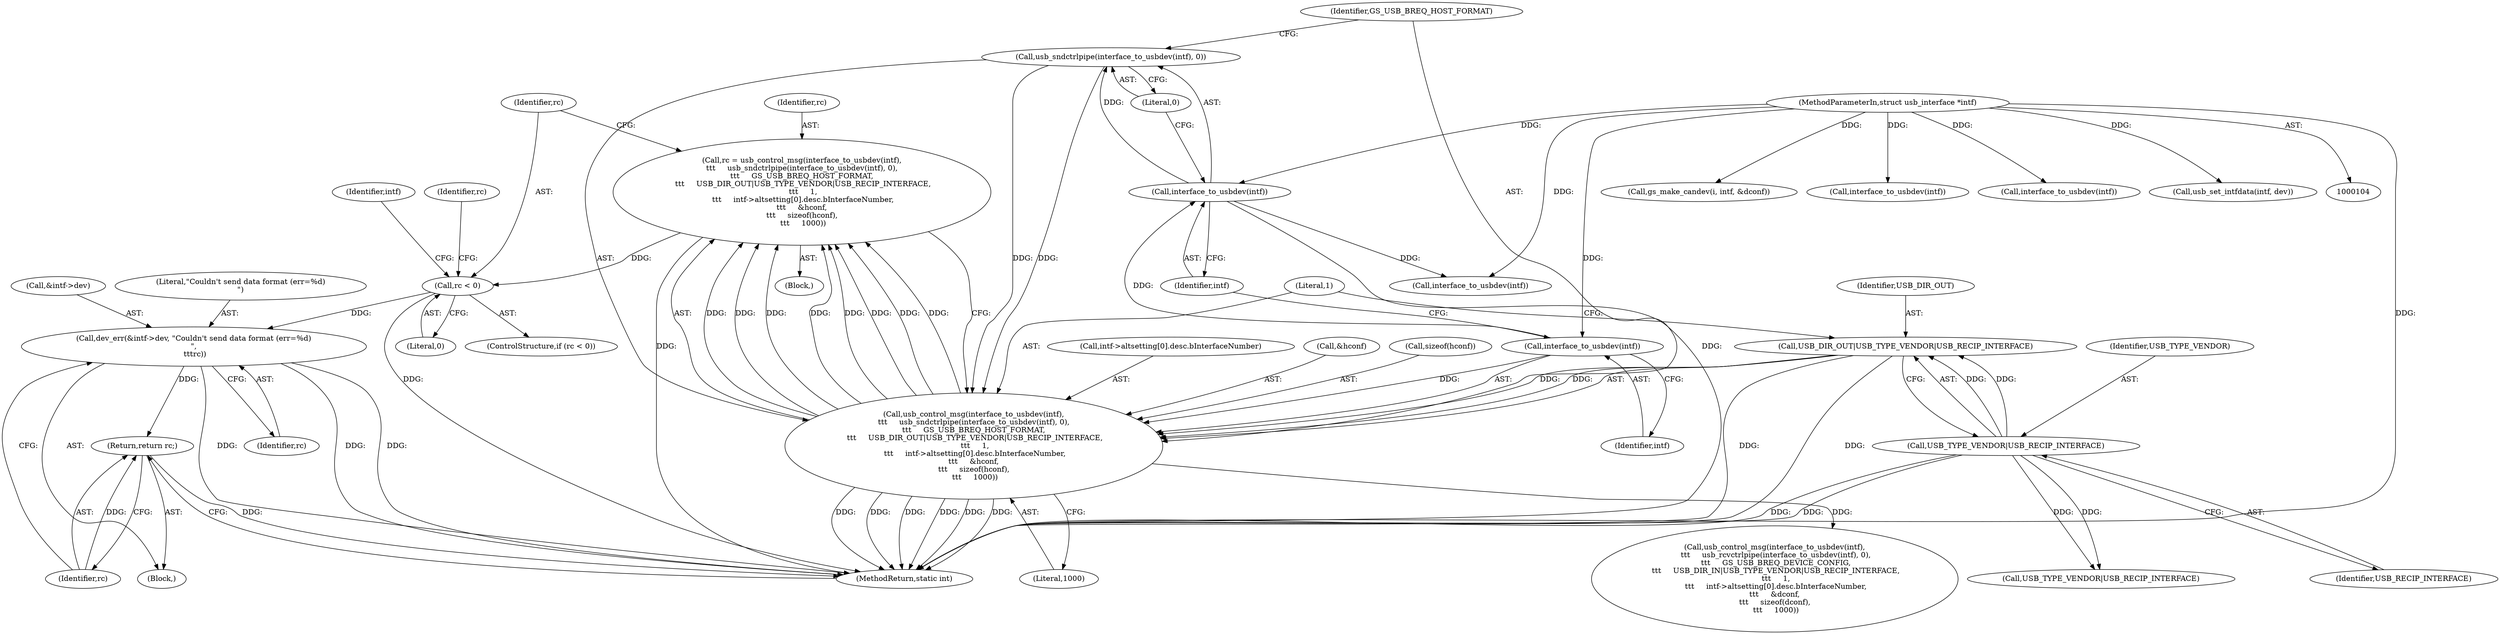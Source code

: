 digraph "0_linux_c919a3069c775c1c876bec55e00b2305d5125caa@pointer" {
"1000153" [label="(Call,dev_err(&intf->dev, \"Couldn't send data format (err=%d)\n\",\n \t\t\trc))"];
"1000149" [label="(Call,rc < 0)"];
"1000118" [label="(Call,rc = usb_control_msg(interface_to_usbdev(intf),\n\t\t\t     usb_sndctrlpipe(interface_to_usbdev(intf), 0),\n\t\t\t     GS_USB_BREQ_HOST_FORMAT,\n \t\t\t     USB_DIR_OUT|USB_TYPE_VENDOR|USB_RECIP_INTERFACE,\n \t\t\t     1,\n \t\t\t     intf->altsetting[0].desc.bInterfaceNumber,\n\t\t\t     &hconf,\n\t\t\t     sizeof(hconf),\n \t\t\t     1000))"];
"1000120" [label="(Call,usb_control_msg(interface_to_usbdev(intf),\n\t\t\t     usb_sndctrlpipe(interface_to_usbdev(intf), 0),\n\t\t\t     GS_USB_BREQ_HOST_FORMAT,\n \t\t\t     USB_DIR_OUT|USB_TYPE_VENDOR|USB_RECIP_INTERFACE,\n \t\t\t     1,\n \t\t\t     intf->altsetting[0].desc.bInterfaceNumber,\n\t\t\t     &hconf,\n\t\t\t     sizeof(hconf),\n \t\t\t     1000))"];
"1000123" [label="(Call,usb_sndctrlpipe(interface_to_usbdev(intf), 0))"];
"1000124" [label="(Call,interface_to_usbdev(intf))"];
"1000121" [label="(Call,interface_to_usbdev(intf))"];
"1000105" [label="(MethodParameterIn,struct usb_interface *intf)"];
"1000128" [label="(Call,USB_DIR_OUT|USB_TYPE_VENDOR|USB_RECIP_INTERFACE)"];
"1000130" [label="(Call,USB_TYPE_VENDOR|USB_RECIP_INTERFACE)"];
"1000160" [label="(Return,return rc;)"];
"1000284" [label="(Call,gs_make_candev(i, intf, &dconf))"];
"1000164" [label="(Call,usb_control_msg(interface_to_usbdev(intf),\n \t\t\t     usb_rcvctrlpipe(interface_to_usbdev(intf), 0),\n \t\t\t     GS_USB_BREQ_DEVICE_CONFIG,\n \t\t\t     USB_DIR_IN|USB_TYPE_VENDOR|USB_RECIP_INTERFACE,\n \t\t\t     1,\n \t\t\t     intf->altsetting[0].desc.bInterfaceNumber,\n\t\t\t     &dconf,\n\t\t\t     sizeof(dconf),\n \t\t\t     1000))"];
"1000105" [label="(MethodParameterIn,struct usb_interface *intf)"];
"1000126" [label="(Literal,0)"];
"1000343" [label="(MethodReturn,static int)"];
"1000124" [label="(Call,interface_to_usbdev(intf))"];
"1000163" [label="(Identifier,rc)"];
"1000131" [label="(Identifier,USB_TYPE_VENDOR)"];
"1000118" [label="(Call,rc = usb_control_msg(interface_to_usbdev(intf),\n\t\t\t     usb_sndctrlpipe(interface_to_usbdev(intf), 0),\n\t\t\t     GS_USB_BREQ_HOST_FORMAT,\n \t\t\t     USB_DIR_OUT|USB_TYPE_VENDOR|USB_RECIP_INTERFACE,\n \t\t\t     1,\n \t\t\t     intf->altsetting[0].desc.bInterfaceNumber,\n\t\t\t     &hconf,\n\t\t\t     sizeof(hconf),\n \t\t\t     1000))"];
"1000107" [label="(Block,)"];
"1000129" [label="(Identifier,USB_DIR_OUT)"];
"1000127" [label="(Identifier,GS_USB_BREQ_HOST_FORMAT)"];
"1000159" [label="(Identifier,rc)"];
"1000149" [label="(Call,rc < 0)"];
"1000134" [label="(Call,intf->altsetting[0].desc.bInterfaceNumber)"];
"1000119" [label="(Identifier,rc)"];
"1000125" [label="(Identifier,intf)"];
"1000158" [label="(Literal,\"Couldn't send data format (err=%d)\n\")"];
"1000151" [label="(Literal,0)"];
"1000156" [label="(Identifier,intf)"];
"1000130" [label="(Call,USB_TYPE_VENDOR|USB_RECIP_INTERFACE)"];
"1000150" [label="(Identifier,rc)"];
"1000133" [label="(Literal,1)"];
"1000165" [label="(Call,interface_to_usbdev(intf))"];
"1000143" [label="(Call,&hconf)"];
"1000154" [label="(Call,&intf->dev)"];
"1000147" [label="(Literal,1000)"];
"1000123" [label="(Call,usb_sndctrlpipe(interface_to_usbdev(intf), 0))"];
"1000145" [label="(Call,sizeof(hconf))"];
"1000148" [label="(ControlStructure,if (rc < 0))"];
"1000122" [label="(Identifier,intf)"];
"1000152" [label="(Block,)"];
"1000266" [label="(Call,interface_to_usbdev(intf))"];
"1000174" [label="(Call,USB_TYPE_VENDOR|USB_RECIP_INTERFACE)"];
"1000153" [label="(Call,dev_err(&intf->dev, \"Couldn't send data format (err=%d)\n\",\n \t\t\trc))"];
"1000168" [label="(Call,interface_to_usbdev(intf))"];
"1000121" [label="(Call,interface_to_usbdev(intf))"];
"1000132" [label="(Identifier,USB_RECIP_INTERFACE)"];
"1000259" [label="(Call,usb_set_intfdata(intf, dev))"];
"1000128" [label="(Call,USB_DIR_OUT|USB_TYPE_VENDOR|USB_RECIP_INTERFACE)"];
"1000161" [label="(Identifier,rc)"];
"1000160" [label="(Return,return rc;)"];
"1000120" [label="(Call,usb_control_msg(interface_to_usbdev(intf),\n\t\t\t     usb_sndctrlpipe(interface_to_usbdev(intf), 0),\n\t\t\t     GS_USB_BREQ_HOST_FORMAT,\n \t\t\t     USB_DIR_OUT|USB_TYPE_VENDOR|USB_RECIP_INTERFACE,\n \t\t\t     1,\n \t\t\t     intf->altsetting[0].desc.bInterfaceNumber,\n\t\t\t     &hconf,\n\t\t\t     sizeof(hconf),\n \t\t\t     1000))"];
"1000153" -> "1000152"  [label="AST: "];
"1000153" -> "1000159"  [label="CFG: "];
"1000154" -> "1000153"  [label="AST: "];
"1000158" -> "1000153"  [label="AST: "];
"1000159" -> "1000153"  [label="AST: "];
"1000161" -> "1000153"  [label="CFG: "];
"1000153" -> "1000343"  [label="DDG: "];
"1000153" -> "1000343"  [label="DDG: "];
"1000153" -> "1000343"  [label="DDG: "];
"1000149" -> "1000153"  [label="DDG: "];
"1000153" -> "1000160"  [label="DDG: "];
"1000149" -> "1000148"  [label="AST: "];
"1000149" -> "1000151"  [label="CFG: "];
"1000150" -> "1000149"  [label="AST: "];
"1000151" -> "1000149"  [label="AST: "];
"1000156" -> "1000149"  [label="CFG: "];
"1000163" -> "1000149"  [label="CFG: "];
"1000149" -> "1000343"  [label="DDG: "];
"1000118" -> "1000149"  [label="DDG: "];
"1000118" -> "1000107"  [label="AST: "];
"1000118" -> "1000120"  [label="CFG: "];
"1000119" -> "1000118"  [label="AST: "];
"1000120" -> "1000118"  [label="AST: "];
"1000150" -> "1000118"  [label="CFG: "];
"1000118" -> "1000343"  [label="DDG: "];
"1000120" -> "1000118"  [label="DDG: "];
"1000120" -> "1000118"  [label="DDG: "];
"1000120" -> "1000118"  [label="DDG: "];
"1000120" -> "1000118"  [label="DDG: "];
"1000120" -> "1000118"  [label="DDG: "];
"1000120" -> "1000118"  [label="DDG: "];
"1000120" -> "1000118"  [label="DDG: "];
"1000120" -> "1000118"  [label="DDG: "];
"1000120" -> "1000147"  [label="CFG: "];
"1000121" -> "1000120"  [label="AST: "];
"1000123" -> "1000120"  [label="AST: "];
"1000127" -> "1000120"  [label="AST: "];
"1000128" -> "1000120"  [label="AST: "];
"1000133" -> "1000120"  [label="AST: "];
"1000134" -> "1000120"  [label="AST: "];
"1000143" -> "1000120"  [label="AST: "];
"1000145" -> "1000120"  [label="AST: "];
"1000147" -> "1000120"  [label="AST: "];
"1000120" -> "1000343"  [label="DDG: "];
"1000120" -> "1000343"  [label="DDG: "];
"1000120" -> "1000343"  [label="DDG: "];
"1000120" -> "1000343"  [label="DDG: "];
"1000120" -> "1000343"  [label="DDG: "];
"1000120" -> "1000343"  [label="DDG: "];
"1000123" -> "1000120"  [label="DDG: "];
"1000123" -> "1000120"  [label="DDG: "];
"1000121" -> "1000120"  [label="DDG: "];
"1000128" -> "1000120"  [label="DDG: "];
"1000128" -> "1000120"  [label="DDG: "];
"1000120" -> "1000164"  [label="DDG: "];
"1000123" -> "1000126"  [label="CFG: "];
"1000124" -> "1000123"  [label="AST: "];
"1000126" -> "1000123"  [label="AST: "];
"1000127" -> "1000123"  [label="CFG: "];
"1000124" -> "1000123"  [label="DDG: "];
"1000124" -> "1000125"  [label="CFG: "];
"1000125" -> "1000124"  [label="AST: "];
"1000126" -> "1000124"  [label="CFG: "];
"1000124" -> "1000343"  [label="DDG: "];
"1000121" -> "1000124"  [label="DDG: "];
"1000105" -> "1000124"  [label="DDG: "];
"1000124" -> "1000165"  [label="DDG: "];
"1000121" -> "1000122"  [label="CFG: "];
"1000122" -> "1000121"  [label="AST: "];
"1000125" -> "1000121"  [label="CFG: "];
"1000105" -> "1000121"  [label="DDG: "];
"1000105" -> "1000104"  [label="AST: "];
"1000105" -> "1000343"  [label="DDG: "];
"1000105" -> "1000165"  [label="DDG: "];
"1000105" -> "1000168"  [label="DDG: "];
"1000105" -> "1000259"  [label="DDG: "];
"1000105" -> "1000266"  [label="DDG: "];
"1000105" -> "1000284"  [label="DDG: "];
"1000128" -> "1000130"  [label="CFG: "];
"1000129" -> "1000128"  [label="AST: "];
"1000130" -> "1000128"  [label="AST: "];
"1000133" -> "1000128"  [label="CFG: "];
"1000128" -> "1000343"  [label="DDG: "];
"1000128" -> "1000343"  [label="DDG: "];
"1000130" -> "1000128"  [label="DDG: "];
"1000130" -> "1000128"  [label="DDG: "];
"1000130" -> "1000132"  [label="CFG: "];
"1000131" -> "1000130"  [label="AST: "];
"1000132" -> "1000130"  [label="AST: "];
"1000130" -> "1000343"  [label="DDG: "];
"1000130" -> "1000343"  [label="DDG: "];
"1000130" -> "1000174"  [label="DDG: "];
"1000130" -> "1000174"  [label="DDG: "];
"1000160" -> "1000152"  [label="AST: "];
"1000160" -> "1000161"  [label="CFG: "];
"1000161" -> "1000160"  [label="AST: "];
"1000343" -> "1000160"  [label="CFG: "];
"1000160" -> "1000343"  [label="DDG: "];
"1000161" -> "1000160"  [label="DDG: "];
}
